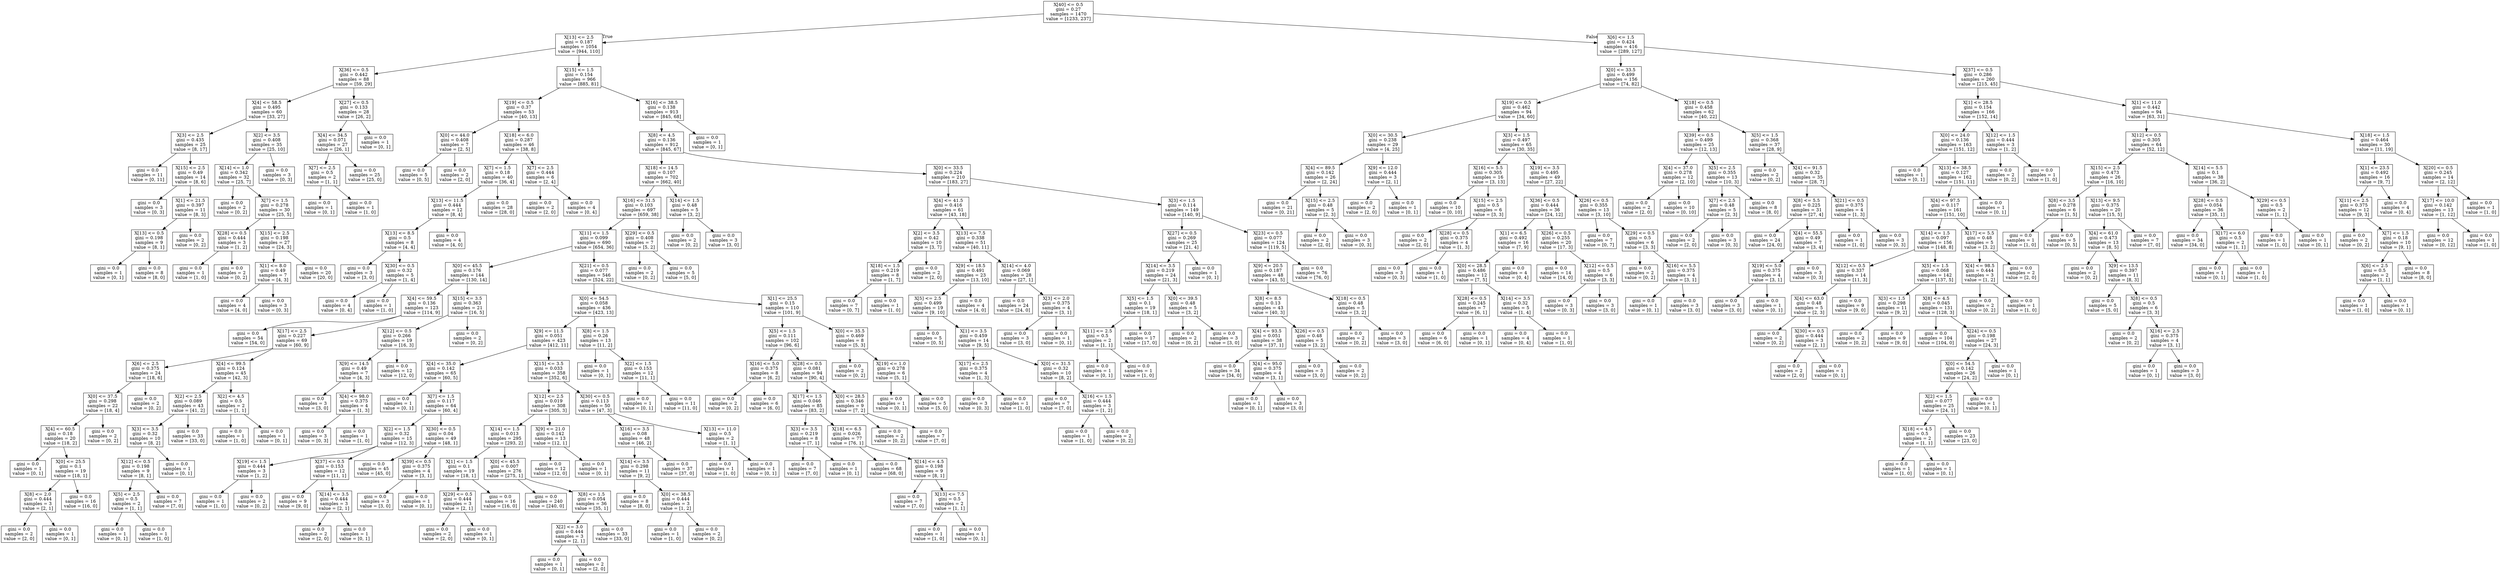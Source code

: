 digraph Tree {
node [shape=box] ;
0 [label="X[40] <= 0.5\ngini = 0.27\nsamples = 1470\nvalue = [1233, 237]"] ;
1 [label="X[13] <= 2.5\ngini = 0.187\nsamples = 1054\nvalue = [944, 110]"] ;
0 -> 1 [labeldistance=2.5, labelangle=45, headlabel="True"] ;
2 [label="X[36] <= 0.5\ngini = 0.442\nsamples = 88\nvalue = [59, 29]"] ;
1 -> 2 ;
3 [label="X[4] <= 58.5\ngini = 0.495\nsamples = 60\nvalue = [33, 27]"] ;
2 -> 3 ;
4 [label="X[3] <= 2.5\ngini = 0.435\nsamples = 25\nvalue = [8, 17]"] ;
3 -> 4 ;
5 [label="gini = 0.0\nsamples = 11\nvalue = [0, 11]"] ;
4 -> 5 ;
6 [label="X[15] <= 2.5\ngini = 0.49\nsamples = 14\nvalue = [8, 6]"] ;
4 -> 6 ;
7 [label="gini = 0.0\nsamples = 3\nvalue = [0, 3]"] ;
6 -> 7 ;
8 [label="X[1] <= 21.5\ngini = 0.397\nsamples = 11\nvalue = [8, 3]"] ;
6 -> 8 ;
9 [label="X[13] <= 0.5\ngini = 0.198\nsamples = 9\nvalue = [8, 1]"] ;
8 -> 9 ;
10 [label="gini = 0.0\nsamples = 1\nvalue = [0, 1]"] ;
9 -> 10 ;
11 [label="gini = 0.0\nsamples = 8\nvalue = [8, 0]"] ;
9 -> 11 ;
12 [label="gini = 0.0\nsamples = 2\nvalue = [0, 2]"] ;
8 -> 12 ;
13 [label="X[2] <= 3.5\ngini = 0.408\nsamples = 35\nvalue = [25, 10]"] ;
3 -> 13 ;
14 [label="X[14] <= 1.0\ngini = 0.342\nsamples = 32\nvalue = [25, 7]"] ;
13 -> 14 ;
15 [label="gini = 0.0\nsamples = 2\nvalue = [0, 2]"] ;
14 -> 15 ;
16 [label="X[7] <= 1.5\ngini = 0.278\nsamples = 30\nvalue = [25, 5]"] ;
14 -> 16 ;
17 [label="X[28] <= 0.5\ngini = 0.444\nsamples = 3\nvalue = [1, 2]"] ;
16 -> 17 ;
18 [label="gini = 0.0\nsamples = 1\nvalue = [1, 0]"] ;
17 -> 18 ;
19 [label="gini = 0.0\nsamples = 2\nvalue = [0, 2]"] ;
17 -> 19 ;
20 [label="X[15] <= 2.5\ngini = 0.198\nsamples = 27\nvalue = [24, 3]"] ;
16 -> 20 ;
21 [label="X[1] <= 8.0\ngini = 0.49\nsamples = 7\nvalue = [4, 3]"] ;
20 -> 21 ;
22 [label="gini = 0.0\nsamples = 4\nvalue = [4, 0]"] ;
21 -> 22 ;
23 [label="gini = 0.0\nsamples = 3\nvalue = [0, 3]"] ;
21 -> 23 ;
24 [label="gini = 0.0\nsamples = 20\nvalue = [20, 0]"] ;
20 -> 24 ;
25 [label="gini = 0.0\nsamples = 3\nvalue = [0, 3]"] ;
13 -> 25 ;
26 [label="X[27] <= 0.5\ngini = 0.133\nsamples = 28\nvalue = [26, 2]"] ;
2 -> 26 ;
27 [label="X[4] <= 34.5\ngini = 0.071\nsamples = 27\nvalue = [26, 1]"] ;
26 -> 27 ;
28 [label="X[7] <= 2.5\ngini = 0.5\nsamples = 2\nvalue = [1, 1]"] ;
27 -> 28 ;
29 [label="gini = 0.0\nsamples = 1\nvalue = [0, 1]"] ;
28 -> 29 ;
30 [label="gini = 0.0\nsamples = 1\nvalue = [1, 0]"] ;
28 -> 30 ;
31 [label="gini = 0.0\nsamples = 25\nvalue = [25, 0]"] ;
27 -> 31 ;
32 [label="gini = 0.0\nsamples = 1\nvalue = [0, 1]"] ;
26 -> 32 ;
33 [label="X[15] <= 1.5\ngini = 0.154\nsamples = 966\nvalue = [885, 81]"] ;
1 -> 33 ;
34 [label="X[19] <= 0.5\ngini = 0.37\nsamples = 53\nvalue = [40, 13]"] ;
33 -> 34 ;
35 [label="X[0] <= 44.0\ngini = 0.408\nsamples = 7\nvalue = [2, 5]"] ;
34 -> 35 ;
36 [label="gini = 0.0\nsamples = 5\nvalue = [0, 5]"] ;
35 -> 36 ;
37 [label="gini = 0.0\nsamples = 2\nvalue = [2, 0]"] ;
35 -> 37 ;
38 [label="X[18] <= 6.0\ngini = 0.287\nsamples = 46\nvalue = [38, 8]"] ;
34 -> 38 ;
39 [label="X[7] <= 1.5\ngini = 0.18\nsamples = 40\nvalue = [36, 4]"] ;
38 -> 39 ;
40 [label="X[13] <= 11.5\ngini = 0.444\nsamples = 12\nvalue = [8, 4]"] ;
39 -> 40 ;
41 [label="X[13] <= 8.5\ngini = 0.5\nsamples = 8\nvalue = [4, 4]"] ;
40 -> 41 ;
42 [label="gini = 0.0\nsamples = 3\nvalue = [3, 0]"] ;
41 -> 42 ;
43 [label="X[30] <= 0.5\ngini = 0.32\nsamples = 5\nvalue = [1, 4]"] ;
41 -> 43 ;
44 [label="gini = 0.0\nsamples = 4\nvalue = [0, 4]"] ;
43 -> 44 ;
45 [label="gini = 0.0\nsamples = 1\nvalue = [1, 0]"] ;
43 -> 45 ;
46 [label="gini = 0.0\nsamples = 4\nvalue = [4, 0]"] ;
40 -> 46 ;
47 [label="gini = 0.0\nsamples = 28\nvalue = [28, 0]"] ;
39 -> 47 ;
48 [label="X[7] <= 2.5\ngini = 0.444\nsamples = 6\nvalue = [2, 4]"] ;
38 -> 48 ;
49 [label="gini = 0.0\nsamples = 2\nvalue = [2, 0]"] ;
48 -> 49 ;
50 [label="gini = 0.0\nsamples = 4\nvalue = [0, 4]"] ;
48 -> 50 ;
51 [label="X[16] <= 38.5\ngini = 0.138\nsamples = 913\nvalue = [845, 68]"] ;
33 -> 51 ;
52 [label="X[8] <= 4.5\ngini = 0.136\nsamples = 912\nvalue = [845, 67]"] ;
51 -> 52 ;
53 [label="X[18] <= 14.5\ngini = 0.107\nsamples = 702\nvalue = [662, 40]"] ;
52 -> 53 ;
54 [label="X[16] <= 31.5\ngini = 0.103\nsamples = 697\nvalue = [659, 38]"] ;
53 -> 54 ;
55 [label="X[11] <= 1.5\ngini = 0.099\nsamples = 690\nvalue = [654, 36]"] ;
54 -> 55 ;
56 [label="X[0] <= 45.5\ngini = 0.176\nsamples = 144\nvalue = [130, 14]"] ;
55 -> 56 ;
57 [label="X[4] <= 59.5\ngini = 0.136\nsamples = 123\nvalue = [114, 9]"] ;
56 -> 57 ;
58 [label="gini = 0.0\nsamples = 54\nvalue = [54, 0]"] ;
57 -> 58 ;
59 [label="X[17] <= 2.5\ngini = 0.227\nsamples = 69\nvalue = [60, 9]"] ;
57 -> 59 ;
60 [label="X[6] <= 2.5\ngini = 0.375\nsamples = 24\nvalue = [18, 6]"] ;
59 -> 60 ;
61 [label="X[0] <= 37.5\ngini = 0.298\nsamples = 22\nvalue = [18, 4]"] ;
60 -> 61 ;
62 [label="X[4] <= 60.5\ngini = 0.18\nsamples = 20\nvalue = [18, 2]"] ;
61 -> 62 ;
63 [label="gini = 0.0\nsamples = 1\nvalue = [0, 1]"] ;
62 -> 63 ;
64 [label="X[0] <= 25.5\ngini = 0.1\nsamples = 19\nvalue = [18, 1]"] ;
62 -> 64 ;
65 [label="X[8] <= 2.0\ngini = 0.444\nsamples = 3\nvalue = [2, 1]"] ;
64 -> 65 ;
66 [label="gini = 0.0\nsamples = 2\nvalue = [2, 0]"] ;
65 -> 66 ;
67 [label="gini = 0.0\nsamples = 1\nvalue = [0, 1]"] ;
65 -> 67 ;
68 [label="gini = 0.0\nsamples = 16\nvalue = [16, 0]"] ;
64 -> 68 ;
69 [label="gini = 0.0\nsamples = 2\nvalue = [0, 2]"] ;
61 -> 69 ;
70 [label="gini = 0.0\nsamples = 2\nvalue = [0, 2]"] ;
60 -> 70 ;
71 [label="X[4] <= 99.5\ngini = 0.124\nsamples = 45\nvalue = [42, 3]"] ;
59 -> 71 ;
72 [label="X[2] <= 2.5\ngini = 0.089\nsamples = 43\nvalue = [41, 2]"] ;
71 -> 72 ;
73 [label="X[3] <= 3.5\ngini = 0.32\nsamples = 10\nvalue = [8, 2]"] ;
72 -> 73 ;
74 [label="X[12] <= 0.5\ngini = 0.198\nsamples = 9\nvalue = [8, 1]"] ;
73 -> 74 ;
75 [label="X[5] <= 2.5\ngini = 0.5\nsamples = 2\nvalue = [1, 1]"] ;
74 -> 75 ;
76 [label="gini = 0.0\nsamples = 1\nvalue = [0, 1]"] ;
75 -> 76 ;
77 [label="gini = 0.0\nsamples = 1\nvalue = [1, 0]"] ;
75 -> 77 ;
78 [label="gini = 0.0\nsamples = 7\nvalue = [7, 0]"] ;
74 -> 78 ;
79 [label="gini = 0.0\nsamples = 1\nvalue = [0, 1]"] ;
73 -> 79 ;
80 [label="gini = 0.0\nsamples = 33\nvalue = [33, 0]"] ;
72 -> 80 ;
81 [label="X[2] <= 4.5\ngini = 0.5\nsamples = 2\nvalue = [1, 1]"] ;
71 -> 81 ;
82 [label="gini = 0.0\nsamples = 1\nvalue = [1, 0]"] ;
81 -> 82 ;
83 [label="gini = 0.0\nsamples = 1\nvalue = [0, 1]"] ;
81 -> 83 ;
84 [label="X[15] <= 3.5\ngini = 0.363\nsamples = 21\nvalue = [16, 5]"] ;
56 -> 84 ;
85 [label="X[12] <= 0.5\ngini = 0.266\nsamples = 19\nvalue = [16, 3]"] ;
84 -> 85 ;
86 [label="X[9] <= 14.5\ngini = 0.49\nsamples = 7\nvalue = [4, 3]"] ;
85 -> 86 ;
87 [label="gini = 0.0\nsamples = 3\nvalue = [3, 0]"] ;
86 -> 87 ;
88 [label="X[4] <= 98.0\ngini = 0.375\nsamples = 4\nvalue = [1, 3]"] ;
86 -> 88 ;
89 [label="gini = 0.0\nsamples = 3\nvalue = [0, 3]"] ;
88 -> 89 ;
90 [label="gini = 0.0\nsamples = 1\nvalue = [1, 0]"] ;
88 -> 90 ;
91 [label="gini = 0.0\nsamples = 12\nvalue = [12, 0]"] ;
85 -> 91 ;
92 [label="gini = 0.0\nsamples = 2\nvalue = [0, 2]"] ;
84 -> 92 ;
93 [label="X[21] <= 0.5\ngini = 0.077\nsamples = 546\nvalue = [524, 22]"] ;
55 -> 93 ;
94 [label="X[0] <= 54.5\ngini = 0.058\nsamples = 436\nvalue = [423, 13]"] ;
93 -> 94 ;
95 [label="X[9] <= 11.5\ngini = 0.051\nsamples = 423\nvalue = [412, 11]"] ;
94 -> 95 ;
96 [label="X[4] <= 35.0\ngini = 0.142\nsamples = 65\nvalue = [60, 5]"] ;
95 -> 96 ;
97 [label="gini = 0.0\nsamples = 1\nvalue = [0, 1]"] ;
96 -> 97 ;
98 [label="X[7] <= 1.5\ngini = 0.117\nsamples = 64\nvalue = [60, 4]"] ;
96 -> 98 ;
99 [label="X[2] <= 1.5\ngini = 0.32\nsamples = 15\nvalue = [12, 3]"] ;
98 -> 99 ;
100 [label="X[19] <= 1.5\ngini = 0.444\nsamples = 3\nvalue = [1, 2]"] ;
99 -> 100 ;
101 [label="gini = 0.0\nsamples = 1\nvalue = [1, 0]"] ;
100 -> 101 ;
102 [label="gini = 0.0\nsamples = 2\nvalue = [0, 2]"] ;
100 -> 102 ;
103 [label="X[37] <= 0.5\ngini = 0.153\nsamples = 12\nvalue = [11, 1]"] ;
99 -> 103 ;
104 [label="gini = 0.0\nsamples = 9\nvalue = [9, 0]"] ;
103 -> 104 ;
105 [label="X[14] <= 3.5\ngini = 0.444\nsamples = 3\nvalue = [2, 1]"] ;
103 -> 105 ;
106 [label="gini = 0.0\nsamples = 2\nvalue = [2, 0]"] ;
105 -> 106 ;
107 [label="gini = 0.0\nsamples = 1\nvalue = [0, 1]"] ;
105 -> 107 ;
108 [label="X[30] <= 0.5\ngini = 0.04\nsamples = 49\nvalue = [48, 1]"] ;
98 -> 108 ;
109 [label="gini = 0.0\nsamples = 45\nvalue = [45, 0]"] ;
108 -> 109 ;
110 [label="X[39] <= 0.5\ngini = 0.375\nsamples = 4\nvalue = [3, 1]"] ;
108 -> 110 ;
111 [label="gini = 0.0\nsamples = 3\nvalue = [3, 0]"] ;
110 -> 111 ;
112 [label="gini = 0.0\nsamples = 1\nvalue = [0, 1]"] ;
110 -> 112 ;
113 [label="X[15] <= 3.5\ngini = 0.033\nsamples = 358\nvalue = [352, 6]"] ;
95 -> 113 ;
114 [label="X[12] <= 2.5\ngini = 0.019\nsamples = 308\nvalue = [305, 3]"] ;
113 -> 114 ;
115 [label="X[14] <= 1.5\ngini = 0.013\nsamples = 295\nvalue = [293, 2]"] ;
114 -> 115 ;
116 [label="X[1] <= 1.5\ngini = 0.1\nsamples = 19\nvalue = [18, 1]"] ;
115 -> 116 ;
117 [label="X[29] <= 0.5\ngini = 0.444\nsamples = 3\nvalue = [2, 1]"] ;
116 -> 117 ;
118 [label="gini = 0.0\nsamples = 2\nvalue = [2, 0]"] ;
117 -> 118 ;
119 [label="gini = 0.0\nsamples = 1\nvalue = [0, 1]"] ;
117 -> 119 ;
120 [label="gini = 0.0\nsamples = 16\nvalue = [16, 0]"] ;
116 -> 120 ;
121 [label="X[0] <= 45.5\ngini = 0.007\nsamples = 276\nvalue = [275, 1]"] ;
115 -> 121 ;
122 [label="gini = 0.0\nsamples = 240\nvalue = [240, 0]"] ;
121 -> 122 ;
123 [label="X[8] <= 1.5\ngini = 0.054\nsamples = 36\nvalue = [35, 1]"] ;
121 -> 123 ;
124 [label="X[2] <= 3.0\ngini = 0.444\nsamples = 3\nvalue = [2, 1]"] ;
123 -> 124 ;
125 [label="gini = 0.0\nsamples = 1\nvalue = [0, 1]"] ;
124 -> 125 ;
126 [label="gini = 0.0\nsamples = 2\nvalue = [2, 0]"] ;
124 -> 126 ;
127 [label="gini = 0.0\nsamples = 33\nvalue = [33, 0]"] ;
123 -> 127 ;
128 [label="X[9] <= 21.0\ngini = 0.142\nsamples = 13\nvalue = [12, 1]"] ;
114 -> 128 ;
129 [label="gini = 0.0\nsamples = 12\nvalue = [12, 0]"] ;
128 -> 129 ;
130 [label="gini = 0.0\nsamples = 1\nvalue = [0, 1]"] ;
128 -> 130 ;
131 [label="X[30] <= 0.5\ngini = 0.113\nsamples = 50\nvalue = [47, 3]"] ;
113 -> 131 ;
132 [label="X[16] <= 3.5\ngini = 0.08\nsamples = 48\nvalue = [46, 2]"] ;
131 -> 132 ;
133 [label="X[14] <= 3.5\ngini = 0.298\nsamples = 11\nvalue = [9, 2]"] ;
132 -> 133 ;
134 [label="gini = 0.0\nsamples = 8\nvalue = [8, 0]"] ;
133 -> 134 ;
135 [label="X[0] <= 38.5\ngini = 0.444\nsamples = 3\nvalue = [1, 2]"] ;
133 -> 135 ;
136 [label="gini = 0.0\nsamples = 1\nvalue = [1, 0]"] ;
135 -> 136 ;
137 [label="gini = 0.0\nsamples = 2\nvalue = [0, 2]"] ;
135 -> 137 ;
138 [label="gini = 0.0\nsamples = 37\nvalue = [37, 0]"] ;
132 -> 138 ;
139 [label="X[13] <= 11.0\ngini = 0.5\nsamples = 2\nvalue = [1, 1]"] ;
131 -> 139 ;
140 [label="gini = 0.0\nsamples = 1\nvalue = [1, 0]"] ;
139 -> 140 ;
141 [label="gini = 0.0\nsamples = 1\nvalue = [0, 1]"] ;
139 -> 141 ;
142 [label="X[8] <= 1.5\ngini = 0.26\nsamples = 13\nvalue = [11, 2]"] ;
94 -> 142 ;
143 [label="gini = 0.0\nsamples = 1\nvalue = [0, 1]"] ;
142 -> 143 ;
144 [label="X[2] <= 1.5\ngini = 0.153\nsamples = 12\nvalue = [11, 1]"] ;
142 -> 144 ;
145 [label="gini = 0.0\nsamples = 1\nvalue = [0, 1]"] ;
144 -> 145 ;
146 [label="gini = 0.0\nsamples = 11\nvalue = [11, 0]"] ;
144 -> 146 ;
147 [label="X[1] <= 25.5\ngini = 0.15\nsamples = 110\nvalue = [101, 9]"] ;
93 -> 147 ;
148 [label="X[5] <= 1.5\ngini = 0.111\nsamples = 102\nvalue = [96, 6]"] ;
147 -> 148 ;
149 [label="X[16] <= 5.0\ngini = 0.375\nsamples = 8\nvalue = [6, 2]"] ;
148 -> 149 ;
150 [label="gini = 0.0\nsamples = 2\nvalue = [0, 2]"] ;
149 -> 150 ;
151 [label="gini = 0.0\nsamples = 6\nvalue = [6, 0]"] ;
149 -> 151 ;
152 [label="X[28] <= 0.5\ngini = 0.081\nsamples = 94\nvalue = [90, 4]"] ;
148 -> 152 ;
153 [label="X[17] <= 1.5\ngini = 0.046\nsamples = 85\nvalue = [83, 2]"] ;
152 -> 153 ;
154 [label="X[3] <= 3.5\ngini = 0.219\nsamples = 8\nvalue = [7, 1]"] ;
153 -> 154 ;
155 [label="gini = 0.0\nsamples = 7\nvalue = [7, 0]"] ;
154 -> 155 ;
156 [label="gini = 0.0\nsamples = 1\nvalue = [0, 1]"] ;
154 -> 156 ;
157 [label="X[18] <= 6.5\ngini = 0.026\nsamples = 77\nvalue = [76, 1]"] ;
153 -> 157 ;
158 [label="gini = 0.0\nsamples = 68\nvalue = [68, 0]"] ;
157 -> 158 ;
159 [label="X[14] <= 4.5\ngini = 0.198\nsamples = 9\nvalue = [8, 1]"] ;
157 -> 159 ;
160 [label="gini = 0.0\nsamples = 7\nvalue = [7, 0]"] ;
159 -> 160 ;
161 [label="X[13] <= 7.5\ngini = 0.5\nsamples = 2\nvalue = [1, 1]"] ;
159 -> 161 ;
162 [label="gini = 0.0\nsamples = 1\nvalue = [1, 0]"] ;
161 -> 162 ;
163 [label="gini = 0.0\nsamples = 1\nvalue = [0, 1]"] ;
161 -> 163 ;
164 [label="X[0] <= 28.5\ngini = 0.346\nsamples = 9\nvalue = [7, 2]"] ;
152 -> 164 ;
165 [label="gini = 0.0\nsamples = 2\nvalue = [0, 2]"] ;
164 -> 165 ;
166 [label="gini = 0.0\nsamples = 7\nvalue = [7, 0]"] ;
164 -> 166 ;
167 [label="X[0] <= 35.5\ngini = 0.469\nsamples = 8\nvalue = [5, 3]"] ;
147 -> 167 ;
168 [label="gini = 0.0\nsamples = 2\nvalue = [0, 2]"] ;
167 -> 168 ;
169 [label="X[19] <= 1.0\ngini = 0.278\nsamples = 6\nvalue = [5, 1]"] ;
167 -> 169 ;
170 [label="gini = 0.0\nsamples = 1\nvalue = [0, 1]"] ;
169 -> 170 ;
171 [label="gini = 0.0\nsamples = 5\nvalue = [5, 0]"] ;
169 -> 171 ;
172 [label="X[29] <= 0.5\ngini = 0.408\nsamples = 7\nvalue = [5, 2]"] ;
54 -> 172 ;
173 [label="gini = 0.0\nsamples = 2\nvalue = [0, 2]"] ;
172 -> 173 ;
174 [label="gini = 0.0\nsamples = 5\nvalue = [5, 0]"] ;
172 -> 174 ;
175 [label="X[14] <= 1.5\ngini = 0.48\nsamples = 5\nvalue = [3, 2]"] ;
53 -> 175 ;
176 [label="gini = 0.0\nsamples = 2\nvalue = [0, 2]"] ;
175 -> 176 ;
177 [label="gini = 0.0\nsamples = 3\nvalue = [3, 0]"] ;
175 -> 177 ;
178 [label="X[0] <= 33.5\ngini = 0.224\nsamples = 210\nvalue = [183, 27]"] ;
52 -> 178 ;
179 [label="X[4] <= 41.5\ngini = 0.416\nsamples = 61\nvalue = [43, 18]"] ;
178 -> 179 ;
180 [label="X[2] <= 3.5\ngini = 0.42\nsamples = 10\nvalue = [3, 7]"] ;
179 -> 180 ;
181 [label="X[18] <= 1.5\ngini = 0.219\nsamples = 8\nvalue = [1, 7]"] ;
180 -> 181 ;
182 [label="gini = 0.0\nsamples = 7\nvalue = [0, 7]"] ;
181 -> 182 ;
183 [label="gini = 0.0\nsamples = 1\nvalue = [1, 0]"] ;
181 -> 183 ;
184 [label="gini = 0.0\nsamples = 2\nvalue = [2, 0]"] ;
180 -> 184 ;
185 [label="X[13] <= 7.5\ngini = 0.338\nsamples = 51\nvalue = [40, 11]"] ;
179 -> 185 ;
186 [label="X[9] <= 18.5\ngini = 0.491\nsamples = 23\nvalue = [13, 10]"] ;
185 -> 186 ;
187 [label="X[5] <= 2.5\ngini = 0.499\nsamples = 19\nvalue = [9, 10]"] ;
186 -> 187 ;
188 [label="gini = 0.0\nsamples = 5\nvalue = [0, 5]"] ;
187 -> 188 ;
189 [label="X[1] <= 3.5\ngini = 0.459\nsamples = 14\nvalue = [9, 5]"] ;
187 -> 189 ;
190 [label="X[17] <= 2.5\ngini = 0.375\nsamples = 4\nvalue = [1, 3]"] ;
189 -> 190 ;
191 [label="gini = 0.0\nsamples = 3\nvalue = [0, 3]"] ;
190 -> 191 ;
192 [label="gini = 0.0\nsamples = 1\nvalue = [1, 0]"] ;
190 -> 192 ;
193 [label="X[0] <= 31.5\ngini = 0.32\nsamples = 10\nvalue = [8, 2]"] ;
189 -> 193 ;
194 [label="gini = 0.0\nsamples = 7\nvalue = [7, 0]"] ;
193 -> 194 ;
195 [label="X[16] <= 1.5\ngini = 0.444\nsamples = 3\nvalue = [1, 2]"] ;
193 -> 195 ;
196 [label="gini = 0.0\nsamples = 1\nvalue = [1, 0]"] ;
195 -> 196 ;
197 [label="gini = 0.0\nsamples = 2\nvalue = [0, 2]"] ;
195 -> 197 ;
198 [label="gini = 0.0\nsamples = 4\nvalue = [4, 0]"] ;
186 -> 198 ;
199 [label="X[14] <= 4.0\ngini = 0.069\nsamples = 28\nvalue = [27, 1]"] ;
185 -> 199 ;
200 [label="gini = 0.0\nsamples = 24\nvalue = [24, 0]"] ;
199 -> 200 ;
201 [label="X[3] <= 2.0\ngini = 0.375\nsamples = 4\nvalue = [3, 1]"] ;
199 -> 201 ;
202 [label="gini = 0.0\nsamples = 3\nvalue = [3, 0]"] ;
201 -> 202 ;
203 [label="gini = 0.0\nsamples = 1\nvalue = [0, 1]"] ;
201 -> 203 ;
204 [label="X[3] <= 1.5\ngini = 0.114\nsamples = 149\nvalue = [140, 9]"] ;
178 -> 204 ;
205 [label="X[27] <= 0.5\ngini = 0.269\nsamples = 25\nvalue = [21, 4]"] ;
204 -> 205 ;
206 [label="X[14] <= 3.5\ngini = 0.219\nsamples = 24\nvalue = [21, 3]"] ;
205 -> 206 ;
207 [label="X[5] <= 1.5\ngini = 0.1\nsamples = 19\nvalue = [18, 1]"] ;
206 -> 207 ;
208 [label="X[11] <= 2.5\ngini = 0.5\nsamples = 2\nvalue = [1, 1]"] ;
207 -> 208 ;
209 [label="gini = 0.0\nsamples = 1\nvalue = [0, 1]"] ;
208 -> 209 ;
210 [label="gini = 0.0\nsamples = 1\nvalue = [1, 0]"] ;
208 -> 210 ;
211 [label="gini = 0.0\nsamples = 17\nvalue = [17, 0]"] ;
207 -> 211 ;
212 [label="X[0] <= 39.5\ngini = 0.48\nsamples = 5\nvalue = [3, 2]"] ;
206 -> 212 ;
213 [label="gini = 0.0\nsamples = 2\nvalue = [0, 2]"] ;
212 -> 213 ;
214 [label="gini = 0.0\nsamples = 3\nvalue = [3, 0]"] ;
212 -> 214 ;
215 [label="gini = 0.0\nsamples = 1\nvalue = [0, 1]"] ;
205 -> 215 ;
216 [label="X[23] <= 0.5\ngini = 0.077\nsamples = 124\nvalue = [119, 5]"] ;
204 -> 216 ;
217 [label="X[9] <= 20.5\ngini = 0.187\nsamples = 48\nvalue = [43, 5]"] ;
216 -> 217 ;
218 [label="X[8] <= 8.5\ngini = 0.13\nsamples = 43\nvalue = [40, 3]"] ;
217 -> 218 ;
219 [label="X[4] <= 93.5\ngini = 0.051\nsamples = 38\nvalue = [37, 1]"] ;
218 -> 219 ;
220 [label="gini = 0.0\nsamples = 34\nvalue = [34, 0]"] ;
219 -> 220 ;
221 [label="X[4] <= 95.0\ngini = 0.375\nsamples = 4\nvalue = [3, 1]"] ;
219 -> 221 ;
222 [label="gini = 0.0\nsamples = 1\nvalue = [0, 1]"] ;
221 -> 222 ;
223 [label="gini = 0.0\nsamples = 3\nvalue = [3, 0]"] ;
221 -> 223 ;
224 [label="X[26] <= 0.5\ngini = 0.48\nsamples = 5\nvalue = [3, 2]"] ;
218 -> 224 ;
225 [label="gini = 0.0\nsamples = 3\nvalue = [3, 0]"] ;
224 -> 225 ;
226 [label="gini = 0.0\nsamples = 2\nvalue = [0, 2]"] ;
224 -> 226 ;
227 [label="X[18] <= 0.5\ngini = 0.48\nsamples = 5\nvalue = [3, 2]"] ;
217 -> 227 ;
228 [label="gini = 0.0\nsamples = 2\nvalue = [0, 2]"] ;
227 -> 228 ;
229 [label="gini = 0.0\nsamples = 3\nvalue = [3, 0]"] ;
227 -> 229 ;
230 [label="gini = 0.0\nsamples = 76\nvalue = [76, 0]"] ;
216 -> 230 ;
231 [label="gini = 0.0\nsamples = 1\nvalue = [0, 1]"] ;
51 -> 231 ;
232 [label="X[6] <= 1.5\ngini = 0.424\nsamples = 416\nvalue = [289, 127]"] ;
0 -> 232 [labeldistance=2.5, labelangle=-45, headlabel="False"] ;
233 [label="X[0] <= 33.5\ngini = 0.499\nsamples = 156\nvalue = [74, 82]"] ;
232 -> 233 ;
234 [label="X[19] <= 0.5\ngini = 0.462\nsamples = 94\nvalue = [34, 60]"] ;
233 -> 234 ;
235 [label="X[0] <= 30.5\ngini = 0.238\nsamples = 29\nvalue = [4, 25]"] ;
234 -> 235 ;
236 [label="X[4] <= 89.5\ngini = 0.142\nsamples = 26\nvalue = [2, 24]"] ;
235 -> 236 ;
237 [label="gini = 0.0\nsamples = 21\nvalue = [0, 21]"] ;
236 -> 237 ;
238 [label="X[15] <= 2.5\ngini = 0.48\nsamples = 5\nvalue = [2, 3]"] ;
236 -> 238 ;
239 [label="gini = 0.0\nsamples = 2\nvalue = [2, 0]"] ;
238 -> 239 ;
240 [label="gini = 0.0\nsamples = 3\nvalue = [0, 3]"] ;
238 -> 240 ;
241 [label="X[9] <= 12.0\ngini = 0.444\nsamples = 3\nvalue = [2, 1]"] ;
235 -> 241 ;
242 [label="gini = 0.0\nsamples = 2\nvalue = [2, 0]"] ;
241 -> 242 ;
243 [label="gini = 0.0\nsamples = 1\nvalue = [0, 1]"] ;
241 -> 243 ;
244 [label="X[3] <= 1.5\ngini = 0.497\nsamples = 65\nvalue = [30, 35]"] ;
234 -> 244 ;
245 [label="X[16] <= 5.5\ngini = 0.305\nsamples = 16\nvalue = [3, 13]"] ;
244 -> 245 ;
246 [label="gini = 0.0\nsamples = 10\nvalue = [0, 10]"] ;
245 -> 246 ;
247 [label="X[15] <= 2.5\ngini = 0.5\nsamples = 6\nvalue = [3, 3]"] ;
245 -> 247 ;
248 [label="gini = 0.0\nsamples = 2\nvalue = [2, 0]"] ;
247 -> 248 ;
249 [label="X[28] <= 0.5\ngini = 0.375\nsamples = 4\nvalue = [1, 3]"] ;
247 -> 249 ;
250 [label="gini = 0.0\nsamples = 3\nvalue = [0, 3]"] ;
249 -> 250 ;
251 [label="gini = 0.0\nsamples = 1\nvalue = [1, 0]"] ;
249 -> 251 ;
252 [label="X[19] <= 3.5\ngini = 0.495\nsamples = 49\nvalue = [27, 22]"] ;
244 -> 252 ;
253 [label="X[36] <= 0.5\ngini = 0.444\nsamples = 36\nvalue = [24, 12]"] ;
252 -> 253 ;
254 [label="X[1] <= 6.5\ngini = 0.492\nsamples = 16\nvalue = [7, 9]"] ;
253 -> 254 ;
255 [label="X[0] <= 28.5\ngini = 0.486\nsamples = 12\nvalue = [7, 5]"] ;
254 -> 255 ;
256 [label="X[28] <= 0.5\ngini = 0.245\nsamples = 7\nvalue = [6, 1]"] ;
255 -> 256 ;
257 [label="gini = 0.0\nsamples = 6\nvalue = [6, 0]"] ;
256 -> 257 ;
258 [label="gini = 0.0\nsamples = 1\nvalue = [0, 1]"] ;
256 -> 258 ;
259 [label="X[14] <= 3.5\ngini = 0.32\nsamples = 5\nvalue = [1, 4]"] ;
255 -> 259 ;
260 [label="gini = 0.0\nsamples = 4\nvalue = [0, 4]"] ;
259 -> 260 ;
261 [label="gini = 0.0\nsamples = 1\nvalue = [1, 0]"] ;
259 -> 261 ;
262 [label="gini = 0.0\nsamples = 4\nvalue = [0, 4]"] ;
254 -> 262 ;
263 [label="X[26] <= 0.5\ngini = 0.255\nsamples = 20\nvalue = [17, 3]"] ;
253 -> 263 ;
264 [label="gini = 0.0\nsamples = 14\nvalue = [14, 0]"] ;
263 -> 264 ;
265 [label="X[12] <= 0.5\ngini = 0.5\nsamples = 6\nvalue = [3, 3]"] ;
263 -> 265 ;
266 [label="gini = 0.0\nsamples = 3\nvalue = [0, 3]"] ;
265 -> 266 ;
267 [label="gini = 0.0\nsamples = 3\nvalue = [3, 0]"] ;
265 -> 267 ;
268 [label="X[26] <= 0.5\ngini = 0.355\nsamples = 13\nvalue = [3, 10]"] ;
252 -> 268 ;
269 [label="gini = 0.0\nsamples = 7\nvalue = [0, 7]"] ;
268 -> 269 ;
270 [label="X[29] <= 0.5\ngini = 0.5\nsamples = 6\nvalue = [3, 3]"] ;
268 -> 270 ;
271 [label="gini = 0.0\nsamples = 2\nvalue = [0, 2]"] ;
270 -> 271 ;
272 [label="X[16] <= 5.5\ngini = 0.375\nsamples = 4\nvalue = [3, 1]"] ;
270 -> 272 ;
273 [label="gini = 0.0\nsamples = 1\nvalue = [0, 1]"] ;
272 -> 273 ;
274 [label="gini = 0.0\nsamples = 3\nvalue = [3, 0]"] ;
272 -> 274 ;
275 [label="X[18] <= 0.5\ngini = 0.458\nsamples = 62\nvalue = [40, 22]"] ;
233 -> 275 ;
276 [label="X[39] <= 0.5\ngini = 0.499\nsamples = 25\nvalue = [12, 13]"] ;
275 -> 276 ;
277 [label="X[4] <= 37.0\ngini = 0.278\nsamples = 12\nvalue = [2, 10]"] ;
276 -> 277 ;
278 [label="gini = 0.0\nsamples = 2\nvalue = [2, 0]"] ;
277 -> 278 ;
279 [label="gini = 0.0\nsamples = 10\nvalue = [0, 10]"] ;
277 -> 279 ;
280 [label="X[5] <= 2.5\ngini = 0.355\nsamples = 13\nvalue = [10, 3]"] ;
276 -> 280 ;
281 [label="X[7] <= 2.5\ngini = 0.48\nsamples = 5\nvalue = [2, 3]"] ;
280 -> 281 ;
282 [label="gini = 0.0\nsamples = 2\nvalue = [2, 0]"] ;
281 -> 282 ;
283 [label="gini = 0.0\nsamples = 3\nvalue = [0, 3]"] ;
281 -> 283 ;
284 [label="gini = 0.0\nsamples = 8\nvalue = [8, 0]"] ;
280 -> 284 ;
285 [label="X[5] <= 1.5\ngini = 0.368\nsamples = 37\nvalue = [28, 9]"] ;
275 -> 285 ;
286 [label="gini = 0.0\nsamples = 2\nvalue = [0, 2]"] ;
285 -> 286 ;
287 [label="X[4] <= 91.5\ngini = 0.32\nsamples = 35\nvalue = [28, 7]"] ;
285 -> 287 ;
288 [label="X[8] <= 5.5\ngini = 0.225\nsamples = 31\nvalue = [27, 4]"] ;
287 -> 288 ;
289 [label="gini = 0.0\nsamples = 24\nvalue = [24, 0]"] ;
288 -> 289 ;
290 [label="X[4] <= 55.5\ngini = 0.49\nsamples = 7\nvalue = [3, 4]"] ;
288 -> 290 ;
291 [label="X[19] <= 5.0\ngini = 0.375\nsamples = 4\nvalue = [3, 1]"] ;
290 -> 291 ;
292 [label="gini = 0.0\nsamples = 3\nvalue = [3, 0]"] ;
291 -> 292 ;
293 [label="gini = 0.0\nsamples = 1\nvalue = [0, 1]"] ;
291 -> 293 ;
294 [label="gini = 0.0\nsamples = 3\nvalue = [0, 3]"] ;
290 -> 294 ;
295 [label="X[21] <= 0.5\ngini = 0.375\nsamples = 4\nvalue = [1, 3]"] ;
287 -> 295 ;
296 [label="gini = 0.0\nsamples = 1\nvalue = [1, 0]"] ;
295 -> 296 ;
297 [label="gini = 0.0\nsamples = 3\nvalue = [0, 3]"] ;
295 -> 297 ;
298 [label="X[37] <= 0.5\ngini = 0.286\nsamples = 260\nvalue = [215, 45]"] ;
232 -> 298 ;
299 [label="X[1] <= 28.5\ngini = 0.154\nsamples = 166\nvalue = [152, 14]"] ;
298 -> 299 ;
300 [label="X[0] <= 24.0\ngini = 0.136\nsamples = 163\nvalue = [151, 12]"] ;
299 -> 300 ;
301 [label="gini = 0.0\nsamples = 1\nvalue = [0, 1]"] ;
300 -> 301 ;
302 [label="X[13] <= 38.5\ngini = 0.127\nsamples = 162\nvalue = [151, 11]"] ;
300 -> 302 ;
303 [label="X[4] <= 97.5\ngini = 0.117\nsamples = 161\nvalue = [151, 10]"] ;
302 -> 303 ;
304 [label="X[14] <= 1.5\ngini = 0.097\nsamples = 156\nvalue = [148, 8]"] ;
303 -> 304 ;
305 [label="X[12] <= 0.5\ngini = 0.337\nsamples = 14\nvalue = [11, 3]"] ;
304 -> 305 ;
306 [label="X[4] <= 63.0\ngini = 0.48\nsamples = 5\nvalue = [2, 3]"] ;
305 -> 306 ;
307 [label="gini = 0.0\nsamples = 2\nvalue = [0, 2]"] ;
306 -> 307 ;
308 [label="X[30] <= 0.5\ngini = 0.444\nsamples = 3\nvalue = [2, 1]"] ;
306 -> 308 ;
309 [label="gini = 0.0\nsamples = 2\nvalue = [2, 0]"] ;
308 -> 309 ;
310 [label="gini = 0.0\nsamples = 1\nvalue = [0, 1]"] ;
308 -> 310 ;
311 [label="gini = 0.0\nsamples = 9\nvalue = [9, 0]"] ;
305 -> 311 ;
312 [label="X[5] <= 1.5\ngini = 0.068\nsamples = 142\nvalue = [137, 5]"] ;
304 -> 312 ;
313 [label="X[3] <= 1.5\ngini = 0.298\nsamples = 11\nvalue = [9, 2]"] ;
312 -> 313 ;
314 [label="gini = 0.0\nsamples = 2\nvalue = [0, 2]"] ;
313 -> 314 ;
315 [label="gini = 0.0\nsamples = 9\nvalue = [9, 0]"] ;
313 -> 315 ;
316 [label="X[8] <= 4.5\ngini = 0.045\nsamples = 131\nvalue = [128, 3]"] ;
312 -> 316 ;
317 [label="gini = 0.0\nsamples = 104\nvalue = [104, 0]"] ;
316 -> 317 ;
318 [label="X[24] <= 0.5\ngini = 0.198\nsamples = 27\nvalue = [24, 3]"] ;
316 -> 318 ;
319 [label="X[0] <= 54.5\ngini = 0.142\nsamples = 26\nvalue = [24, 2]"] ;
318 -> 319 ;
320 [label="X[2] <= 1.5\ngini = 0.077\nsamples = 25\nvalue = [24, 1]"] ;
319 -> 320 ;
321 [label="X[18] <= 4.5\ngini = 0.5\nsamples = 2\nvalue = [1, 1]"] ;
320 -> 321 ;
322 [label="gini = 0.0\nsamples = 1\nvalue = [1, 0]"] ;
321 -> 322 ;
323 [label="gini = 0.0\nsamples = 1\nvalue = [0, 1]"] ;
321 -> 323 ;
324 [label="gini = 0.0\nsamples = 23\nvalue = [23, 0]"] ;
320 -> 324 ;
325 [label="gini = 0.0\nsamples = 1\nvalue = [0, 1]"] ;
319 -> 325 ;
326 [label="gini = 0.0\nsamples = 1\nvalue = [0, 1]"] ;
318 -> 326 ;
327 [label="X[17] <= 5.5\ngini = 0.48\nsamples = 5\nvalue = [3, 2]"] ;
303 -> 327 ;
328 [label="X[4] <= 98.5\ngini = 0.444\nsamples = 3\nvalue = [1, 2]"] ;
327 -> 328 ;
329 [label="gini = 0.0\nsamples = 2\nvalue = [0, 2]"] ;
328 -> 329 ;
330 [label="gini = 0.0\nsamples = 1\nvalue = [1, 0]"] ;
328 -> 330 ;
331 [label="gini = 0.0\nsamples = 2\nvalue = [2, 0]"] ;
327 -> 331 ;
332 [label="gini = 0.0\nsamples = 1\nvalue = [0, 1]"] ;
302 -> 332 ;
333 [label="X[12] <= 1.5\ngini = 0.444\nsamples = 3\nvalue = [1, 2]"] ;
299 -> 333 ;
334 [label="gini = 0.0\nsamples = 2\nvalue = [0, 2]"] ;
333 -> 334 ;
335 [label="gini = 0.0\nsamples = 1\nvalue = [1, 0]"] ;
333 -> 335 ;
336 [label="X[1] <= 11.0\ngini = 0.442\nsamples = 94\nvalue = [63, 31]"] ;
298 -> 336 ;
337 [label="X[12] <= 0.5\ngini = 0.305\nsamples = 64\nvalue = [52, 12]"] ;
336 -> 337 ;
338 [label="X[15] <= 2.5\ngini = 0.473\nsamples = 26\nvalue = [16, 10]"] ;
337 -> 338 ;
339 [label="X[8] <= 3.5\ngini = 0.278\nsamples = 6\nvalue = [1, 5]"] ;
338 -> 339 ;
340 [label="gini = 0.0\nsamples = 1\nvalue = [1, 0]"] ;
339 -> 340 ;
341 [label="gini = 0.0\nsamples = 5\nvalue = [0, 5]"] ;
339 -> 341 ;
342 [label="X[13] <= 9.5\ngini = 0.375\nsamples = 20\nvalue = [15, 5]"] ;
338 -> 342 ;
343 [label="X[4] <= 61.0\ngini = 0.473\nsamples = 13\nvalue = [8, 5]"] ;
342 -> 343 ;
344 [label="gini = 0.0\nsamples = 2\nvalue = [0, 2]"] ;
343 -> 344 ;
345 [label="X[9] <= 13.5\ngini = 0.397\nsamples = 11\nvalue = [8, 3]"] ;
343 -> 345 ;
346 [label="gini = 0.0\nsamples = 5\nvalue = [5, 0]"] ;
345 -> 346 ;
347 [label="X[8] <= 0.5\ngini = 0.5\nsamples = 6\nvalue = [3, 3]"] ;
345 -> 347 ;
348 [label="gini = 0.0\nsamples = 2\nvalue = [0, 2]"] ;
347 -> 348 ;
349 [label="X[16] <= 2.5\ngini = 0.375\nsamples = 4\nvalue = [3, 1]"] ;
347 -> 349 ;
350 [label="gini = 0.0\nsamples = 1\nvalue = [0, 1]"] ;
349 -> 350 ;
351 [label="gini = 0.0\nsamples = 3\nvalue = [3, 0]"] ;
349 -> 351 ;
352 [label="gini = 0.0\nsamples = 7\nvalue = [7, 0]"] ;
342 -> 352 ;
353 [label="X[14] <= 5.5\ngini = 0.1\nsamples = 38\nvalue = [36, 2]"] ;
337 -> 353 ;
354 [label="X[28] <= 0.5\ngini = 0.054\nsamples = 36\nvalue = [35, 1]"] ;
353 -> 354 ;
355 [label="gini = 0.0\nsamples = 34\nvalue = [34, 0]"] ;
354 -> 355 ;
356 [label="X[17] <= 6.0\ngini = 0.5\nsamples = 2\nvalue = [1, 1]"] ;
354 -> 356 ;
357 [label="gini = 0.0\nsamples = 1\nvalue = [0, 1]"] ;
356 -> 357 ;
358 [label="gini = 0.0\nsamples = 1\nvalue = [1, 0]"] ;
356 -> 358 ;
359 [label="X[29] <= 0.5\ngini = 0.5\nsamples = 2\nvalue = [1, 1]"] ;
353 -> 359 ;
360 [label="gini = 0.0\nsamples = 1\nvalue = [1, 0]"] ;
359 -> 360 ;
361 [label="gini = 0.0\nsamples = 1\nvalue = [0, 1]"] ;
359 -> 361 ;
362 [label="X[18] <= 1.5\ngini = 0.464\nsamples = 30\nvalue = [11, 19]"] ;
336 -> 362 ;
363 [label="X[1] <= 23.5\ngini = 0.492\nsamples = 16\nvalue = [9, 7]"] ;
362 -> 363 ;
364 [label="X[11] <= 2.5\ngini = 0.375\nsamples = 12\nvalue = [9, 3]"] ;
363 -> 364 ;
365 [label="gini = 0.0\nsamples = 2\nvalue = [0, 2]"] ;
364 -> 365 ;
366 [label="X[7] <= 1.5\ngini = 0.18\nsamples = 10\nvalue = [9, 1]"] ;
364 -> 366 ;
367 [label="X[6] <= 2.5\ngini = 0.5\nsamples = 2\nvalue = [1, 1]"] ;
366 -> 367 ;
368 [label="gini = 0.0\nsamples = 1\nvalue = [1, 0]"] ;
367 -> 368 ;
369 [label="gini = 0.0\nsamples = 1\nvalue = [0, 1]"] ;
367 -> 369 ;
370 [label="gini = 0.0\nsamples = 8\nvalue = [8, 0]"] ;
366 -> 370 ;
371 [label="gini = 0.0\nsamples = 4\nvalue = [0, 4]"] ;
363 -> 371 ;
372 [label="X[20] <= 0.5\ngini = 0.245\nsamples = 14\nvalue = [2, 12]"] ;
362 -> 372 ;
373 [label="X[17] <= 10.0\ngini = 0.142\nsamples = 13\nvalue = [1, 12]"] ;
372 -> 373 ;
374 [label="gini = 0.0\nsamples = 12\nvalue = [0, 12]"] ;
373 -> 374 ;
375 [label="gini = 0.0\nsamples = 1\nvalue = [1, 0]"] ;
373 -> 375 ;
376 [label="gini = 0.0\nsamples = 1\nvalue = [1, 0]"] ;
372 -> 376 ;
}